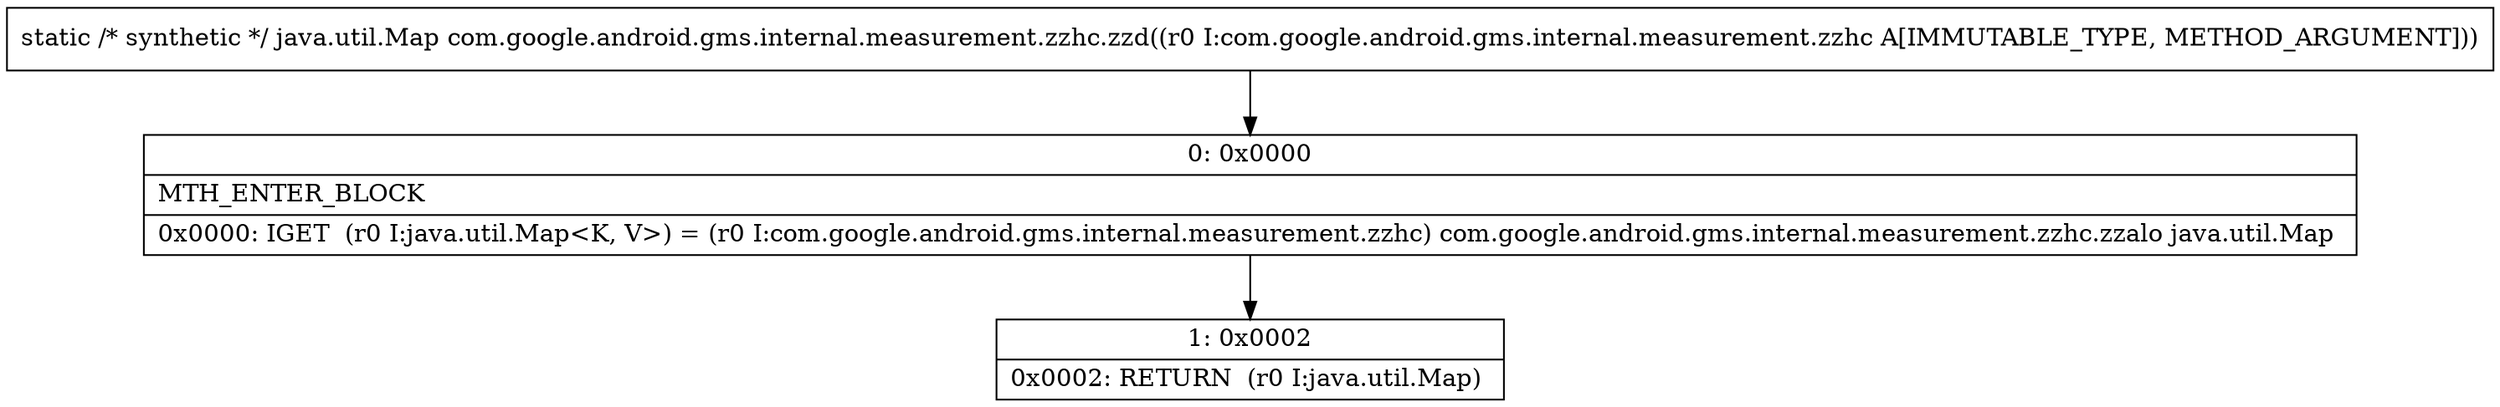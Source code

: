 digraph "CFG forcom.google.android.gms.internal.measurement.zzhc.zzd(Lcom\/google\/android\/gms\/internal\/measurement\/zzhc;)Ljava\/util\/Map;" {
Node_0 [shape=record,label="{0\:\ 0x0000|MTH_ENTER_BLOCK\l|0x0000: IGET  (r0 I:java.util.Map\<K, V\>) = (r0 I:com.google.android.gms.internal.measurement.zzhc) com.google.android.gms.internal.measurement.zzhc.zzalo java.util.Map \l}"];
Node_1 [shape=record,label="{1\:\ 0x0002|0x0002: RETURN  (r0 I:java.util.Map) \l}"];
MethodNode[shape=record,label="{static \/* synthetic *\/ java.util.Map com.google.android.gms.internal.measurement.zzhc.zzd((r0 I:com.google.android.gms.internal.measurement.zzhc A[IMMUTABLE_TYPE, METHOD_ARGUMENT])) }"];
MethodNode -> Node_0;
Node_0 -> Node_1;
}

